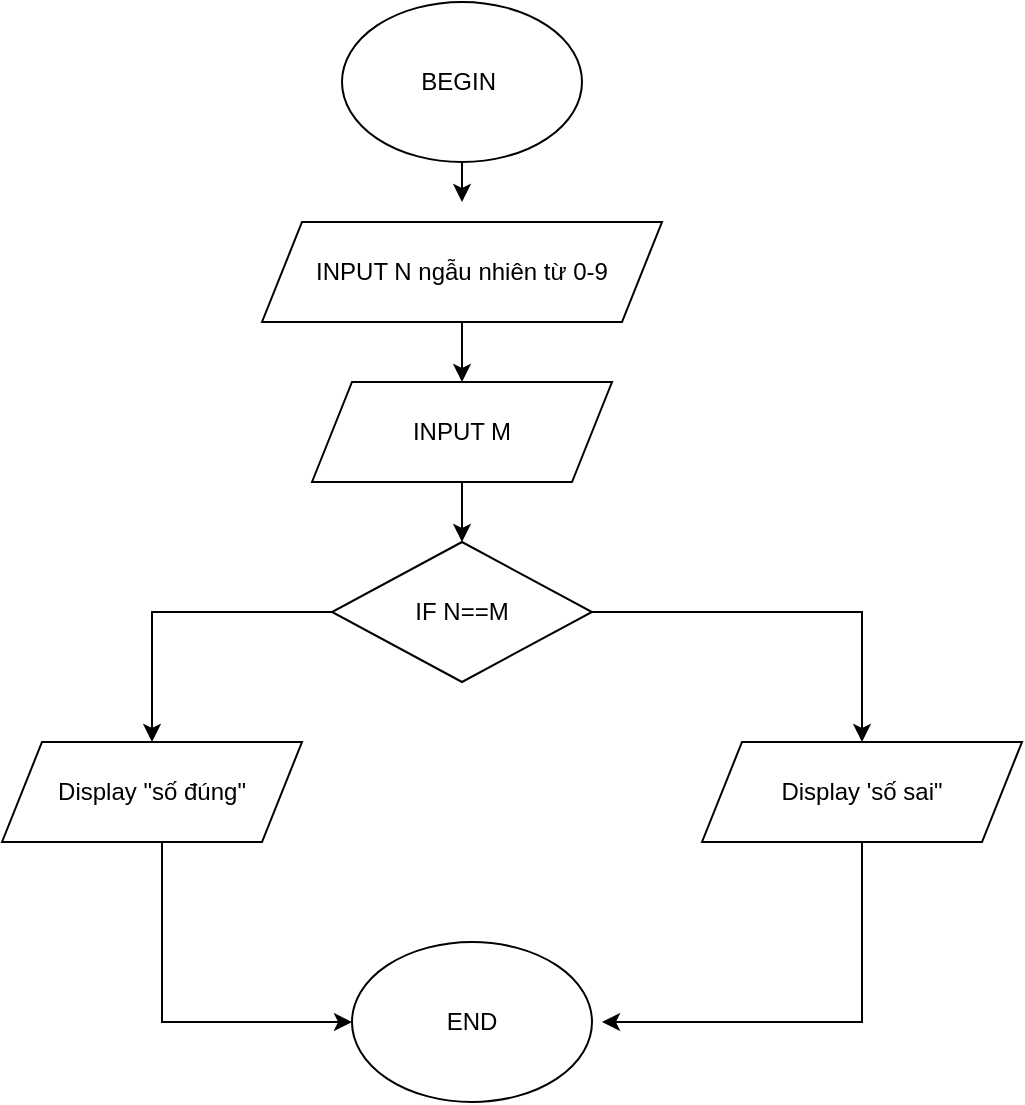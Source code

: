 <mxfile version="16.6.6" type="device"><diagram id="C5RBs43oDa-KdzZeNtuy" name="Page-1"><mxGraphModel dx="1108" dy="527" grid="1" gridSize="10" guides="1" tooltips="1" connect="1" arrows="1" fold="1" page="1" pageScale="1" pageWidth="827" pageHeight="1169" math="0" shadow="0"><root><mxCell id="WIyWlLk6GJQsqaUBKTNV-0"/><mxCell id="WIyWlLk6GJQsqaUBKTNV-1" parent="WIyWlLk6GJQsqaUBKTNV-0"/><mxCell id="63ZQior0YEgwShqtEXkV-10" style="edgeStyle=orthogonalEdgeStyle;rounded=0;orthogonalLoop=1;jettySize=auto;html=1;" edge="1" parent="WIyWlLk6GJQsqaUBKTNV-1" source="63ZQior0YEgwShqtEXkV-3"><mxGeometry relative="1" as="geometry"><mxPoint x="380" y="120" as="targetPoint"/></mxGeometry></mxCell><mxCell id="63ZQior0YEgwShqtEXkV-3" value="BEGIN&amp;nbsp;" style="ellipse;whiteSpace=wrap;html=1;" vertex="1" parent="WIyWlLk6GJQsqaUBKTNV-1"><mxGeometry x="320" y="20" width="120" height="80" as="geometry"/></mxCell><mxCell id="63ZQior0YEgwShqtEXkV-13" style="edgeStyle=orthogonalEdgeStyle;rounded=0;orthogonalLoop=1;jettySize=auto;html=1;entryX=0.5;entryY=0;entryDx=0;entryDy=0;" edge="1" parent="WIyWlLk6GJQsqaUBKTNV-1" source="63ZQior0YEgwShqtEXkV-4" target="63ZQior0YEgwShqtEXkV-5"><mxGeometry relative="1" as="geometry"/></mxCell><mxCell id="63ZQior0YEgwShqtEXkV-4" value="INPUT N ngẫu nhiên từ 0-9" style="shape=parallelogram;perimeter=parallelogramPerimeter;whiteSpace=wrap;html=1;fixedSize=1;" vertex="1" parent="WIyWlLk6GJQsqaUBKTNV-1"><mxGeometry x="280" y="130" width="200" height="50" as="geometry"/></mxCell><mxCell id="63ZQior0YEgwShqtEXkV-14" value="" style="edgeStyle=orthogonalEdgeStyle;rounded=0;orthogonalLoop=1;jettySize=auto;html=1;" edge="1" parent="WIyWlLk6GJQsqaUBKTNV-1" source="63ZQior0YEgwShqtEXkV-5" target="63ZQior0YEgwShqtEXkV-6"><mxGeometry relative="1" as="geometry"/></mxCell><mxCell id="63ZQior0YEgwShqtEXkV-5" value="INPUT M" style="shape=parallelogram;perimeter=parallelogramPerimeter;whiteSpace=wrap;html=1;fixedSize=1;" vertex="1" parent="WIyWlLk6GJQsqaUBKTNV-1"><mxGeometry x="305" y="210" width="150" height="50" as="geometry"/></mxCell><mxCell id="63ZQior0YEgwShqtEXkV-15" style="edgeStyle=orthogonalEdgeStyle;rounded=0;orthogonalLoop=1;jettySize=auto;html=1;entryX=0.5;entryY=0;entryDx=0;entryDy=0;" edge="1" parent="WIyWlLk6GJQsqaUBKTNV-1" source="63ZQior0YEgwShqtEXkV-6" target="63ZQior0YEgwShqtEXkV-7"><mxGeometry relative="1" as="geometry"/></mxCell><mxCell id="63ZQior0YEgwShqtEXkV-16" style="edgeStyle=orthogonalEdgeStyle;rounded=0;orthogonalLoop=1;jettySize=auto;html=1;entryX=0.5;entryY=0;entryDx=0;entryDy=0;" edge="1" parent="WIyWlLk6GJQsqaUBKTNV-1" source="63ZQior0YEgwShqtEXkV-6" target="63ZQior0YEgwShqtEXkV-8"><mxGeometry relative="1" as="geometry"/></mxCell><mxCell id="63ZQior0YEgwShqtEXkV-6" value="IF N==M" style="rhombus;whiteSpace=wrap;html=1;" vertex="1" parent="WIyWlLk6GJQsqaUBKTNV-1"><mxGeometry x="315" y="290" width="130" height="70" as="geometry"/></mxCell><mxCell id="63ZQior0YEgwShqtEXkV-19" style="edgeStyle=orthogonalEdgeStyle;rounded=0;orthogonalLoop=1;jettySize=auto;html=1;" edge="1" parent="WIyWlLk6GJQsqaUBKTNV-1" source="63ZQior0YEgwShqtEXkV-7" target="63ZQior0YEgwShqtEXkV-9"><mxGeometry relative="1" as="geometry"><Array as="points"><mxPoint x="230" y="530"/></Array></mxGeometry></mxCell><mxCell id="63ZQior0YEgwShqtEXkV-7" value="Display &quot;số đúng&quot;" style="shape=parallelogram;perimeter=parallelogramPerimeter;whiteSpace=wrap;html=1;fixedSize=1;" vertex="1" parent="WIyWlLk6GJQsqaUBKTNV-1"><mxGeometry x="150" y="390" width="150" height="50" as="geometry"/></mxCell><mxCell id="63ZQior0YEgwShqtEXkV-20" style="edgeStyle=orthogonalEdgeStyle;rounded=0;orthogonalLoop=1;jettySize=auto;html=1;" edge="1" parent="WIyWlLk6GJQsqaUBKTNV-1" source="63ZQior0YEgwShqtEXkV-8"><mxGeometry relative="1" as="geometry"><mxPoint x="450" y="530" as="targetPoint"/><Array as="points"><mxPoint x="580" y="530"/></Array></mxGeometry></mxCell><mxCell id="63ZQior0YEgwShqtEXkV-8" value="Display 'số sai&quot;" style="shape=parallelogram;perimeter=parallelogramPerimeter;whiteSpace=wrap;html=1;fixedSize=1;" vertex="1" parent="WIyWlLk6GJQsqaUBKTNV-1"><mxGeometry x="500" y="390" width="160" height="50" as="geometry"/></mxCell><mxCell id="63ZQior0YEgwShqtEXkV-9" value="END" style="ellipse;whiteSpace=wrap;html=1;" vertex="1" parent="WIyWlLk6GJQsqaUBKTNV-1"><mxGeometry x="325" y="490" width="120" height="80" as="geometry"/></mxCell></root></mxGraphModel></diagram></mxfile>